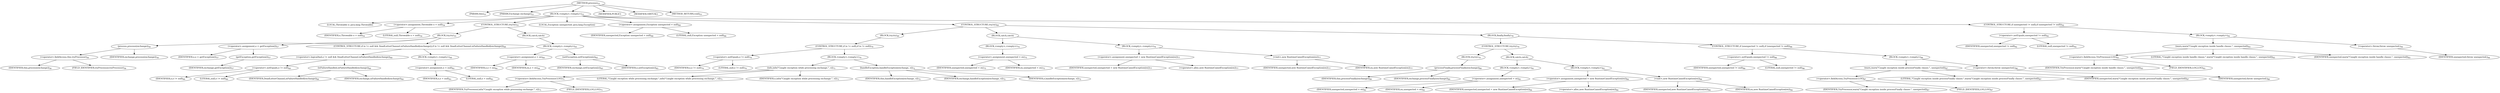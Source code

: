 digraph "process" {  
"87" [label = <(METHOD,process)<SUB>53</SUB>> ]
"8" [label = <(PARAM,this)<SUB>53</SUB>> ]
"88" [label = <(PARAM,Exchange exchange)<SUB>53</SUB>> ]
"89" [label = <(BLOCK,&lt;empty&gt;,&lt;empty&gt;)<SUB>53</SUB>> ]
"90" [label = <(LOCAL,Throwable e: java.lang.Throwable)> ]
"91" [label = <(&lt;operator&gt;.assignment,Throwable e = null)<SUB>54</SUB>> ]
"92" [label = <(IDENTIFIER,e,Throwable e = null)<SUB>54</SUB>> ]
"93" [label = <(LITERAL,null,Throwable e = null)<SUB>54</SUB>> ]
"94" [label = <(CONTROL_STRUCTURE,try,try)<SUB>55</SUB>> ]
"95" [label = <(BLOCK,try,try)<SUB>55</SUB>> ]
"96" [label = <(process,process(exchange))<SUB>56</SUB>> ]
"97" [label = <(&lt;operator&gt;.fieldAccess,this.tryProcessor)<SUB>56</SUB>> ]
"98" [label = <(IDENTIFIER,this,process(exchange))<SUB>56</SUB>> ]
"99" [label = <(FIELD_IDENTIFIER,tryProcessor,tryProcessor)<SUB>56</SUB>> ]
"100" [label = <(IDENTIFIER,exchange,process(exchange))<SUB>56</SUB>> ]
"101" [label = <(&lt;operator&gt;.assignment,e = getException())<SUB>57</SUB>> ]
"102" [label = <(IDENTIFIER,e,e = getException())<SUB>57</SUB>> ]
"103" [label = <(getException,getException())<SUB>57</SUB>> ]
"104" [label = <(IDENTIFIER,exchange,getException())<SUB>57</SUB>> ]
"105" [label = <(CONTROL_STRUCTURE,if (e != null &amp;&amp; DeadLetterChannel.isFailureHandled(exchange)),if (e != null &amp;&amp; DeadLetterChannel.isFailureHandled(exchange)))<SUB>60</SUB>> ]
"106" [label = <(&lt;operator&gt;.logicalAnd,e != null &amp;&amp; DeadLetterChannel.isFailureHandled(exchange))<SUB>60</SUB>> ]
"107" [label = <(&lt;operator&gt;.notEquals,e != null)<SUB>60</SUB>> ]
"108" [label = <(IDENTIFIER,e,e != null)<SUB>60</SUB>> ]
"109" [label = <(LITERAL,null,e != null)<SUB>60</SUB>> ]
"110" [label = <(isFailureHandled,isFailureHandled(exchange))<SUB>60</SUB>> ]
"111" [label = <(IDENTIFIER,DeadLetterChannel,isFailureHandled(exchange))<SUB>60</SUB>> ]
"112" [label = <(IDENTIFIER,exchange,isFailureHandled(exchange))<SUB>60</SUB>> ]
"113" [label = <(BLOCK,&lt;empty&gt;,&lt;empty&gt;)<SUB>60</SUB>> ]
"114" [label = <(&lt;operator&gt;.assignment,e = null)<SUB>61</SUB>> ]
"115" [label = <(IDENTIFIER,e,e = null)<SUB>61</SUB>> ]
"116" [label = <(LITERAL,null,e = null)<SUB>61</SUB>> ]
"117" [label = <(BLOCK,catch,catch)> ]
"118" [label = <(BLOCK,&lt;empty&gt;,&lt;empty&gt;)<SUB>63</SUB>> ]
"119" [label = <(&lt;operator&gt;.assignment,e = ex)<SUB>64</SUB>> ]
"120" [label = <(IDENTIFIER,e,e = ex)<SUB>64</SUB>> ]
"121" [label = <(IDENTIFIER,ex,e = ex)<SUB>64</SUB>> ]
"122" [label = <(setException,setException(e))<SUB>65</SUB>> ]
"123" [label = <(IDENTIFIER,exchange,setException(e))<SUB>65</SUB>> ]
"124" [label = <(IDENTIFIER,e,setException(e))<SUB>65</SUB>> ]
"10" [label = <(LOCAL,Exception unexpected: java.lang.Exception)> ]
"125" [label = <(&lt;operator&gt;.assignment,Exception unexpected = null)<SUB>68</SUB>> ]
"126" [label = <(IDENTIFIER,unexpected,Exception unexpected = null)<SUB>68</SUB>> ]
"127" [label = <(LITERAL,null,Exception unexpected = null)<SUB>68</SUB>> ]
"128" [label = <(CONTROL_STRUCTURE,try,try)<SUB>69</SUB>> ]
"129" [label = <(BLOCK,try,try)<SUB>69</SUB>> ]
"130" [label = <(CONTROL_STRUCTURE,if (e != null),if (e != null))<SUB>70</SUB>> ]
"131" [label = <(&lt;operator&gt;.notEquals,e != null)<SUB>70</SUB>> ]
"132" [label = <(IDENTIFIER,e,e != null)<SUB>70</SUB>> ]
"133" [label = <(LITERAL,null,e != null)<SUB>70</SUB>> ]
"134" [label = <(BLOCK,&lt;empty&gt;,&lt;empty&gt;)<SUB>70</SUB>> ]
"135" [label = <(info,info(&quot;Caught exception while processing exchange.&quot;, e))<SUB>71</SUB>> ]
"136" [label = <(&lt;operator&gt;.fieldAccess,TryProcessor.LOG)<SUB>71</SUB>> ]
"137" [label = <(IDENTIFIER,TryProcessor,info(&quot;Caught exception while processing exchange.&quot;, e))<SUB>71</SUB>> ]
"138" [label = <(FIELD_IDENTIFIER,LOG,LOG)<SUB>71</SUB>> ]
"139" [label = <(LITERAL,&quot;Caught exception while processing exchange.&quot;,info(&quot;Caught exception while processing exchange.&quot;, e))<SUB>71</SUB>> ]
"140" [label = <(IDENTIFIER,e,info(&quot;Caught exception while processing exchange.&quot;, e))<SUB>71</SUB>> ]
"141" [label = <(handleException,handleException(exchange, e))<SUB>72</SUB>> ]
"7" [label = <(IDENTIFIER,this,handleException(exchange, e))<SUB>72</SUB>> ]
"142" [label = <(IDENTIFIER,exchange,handleException(exchange, e))<SUB>72</SUB>> ]
"143" [label = <(IDENTIFIER,e,handleException(exchange, e))<SUB>72</SUB>> ]
"144" [label = <(BLOCK,catch,catch)> ]
"145" [label = <(BLOCK,&lt;empty&gt;,&lt;empty&gt;)<SUB>74</SUB>> ]
"146" [label = <(&lt;operator&gt;.assignment,unexpected = ex)<SUB>75</SUB>> ]
"147" [label = <(IDENTIFIER,unexpected,unexpected = ex)<SUB>75</SUB>> ]
"148" [label = <(IDENTIFIER,ex,unexpected = ex)<SUB>75</SUB>> ]
"149" [label = <(BLOCK,&lt;empty&gt;,&lt;empty&gt;)<SUB>76</SUB>> ]
"150" [label = <(&lt;operator&gt;.assignment,unexpected = new RuntimeCamelException(ex))<SUB>77</SUB>> ]
"151" [label = <(IDENTIFIER,unexpected,unexpected = new RuntimeCamelException(ex))<SUB>77</SUB>> ]
"152" [label = <(&lt;operator&gt;.alloc,new RuntimeCamelException(ex))<SUB>77</SUB>> ]
"153" [label = <(&lt;init&gt;,new RuntimeCamelException(ex))<SUB>77</SUB>> ]
"9" [label = <(IDENTIFIER,unexpected,new RuntimeCamelException(ex))<SUB>77</SUB>> ]
"154" [label = <(IDENTIFIER,ex,new RuntimeCamelException(ex))<SUB>77</SUB>> ]
"155" [label = <(BLOCK,finally,finally)<SUB>78</SUB>> ]
"156" [label = <(CONTROL_STRUCTURE,try,try)<SUB>79</SUB>> ]
"157" [label = <(BLOCK,try,try)<SUB>79</SUB>> ]
"158" [label = <(processFinally,processFinally(exchange))<SUB>80</SUB>> ]
"11" [label = <(IDENTIFIER,this,processFinally(exchange))<SUB>80</SUB>> ]
"159" [label = <(IDENTIFIER,exchange,processFinally(exchange))<SUB>80</SUB>> ]
"160" [label = <(BLOCK,catch,catch)> ]
"161" [label = <(BLOCK,&lt;empty&gt;,&lt;empty&gt;)<SUB>81</SUB>> ]
"162" [label = <(&lt;operator&gt;.assignment,unexpected = ex)<SUB>82</SUB>> ]
"163" [label = <(IDENTIFIER,unexpected,unexpected = ex)<SUB>82</SUB>> ]
"164" [label = <(IDENTIFIER,ex,unexpected = ex)<SUB>82</SUB>> ]
"165" [label = <(BLOCK,&lt;empty&gt;,&lt;empty&gt;)<SUB>83</SUB>> ]
"166" [label = <(&lt;operator&gt;.assignment,unexpected = new RuntimeCamelException(ex))<SUB>84</SUB>> ]
"167" [label = <(IDENTIFIER,unexpected,unexpected = new RuntimeCamelException(ex))<SUB>84</SUB>> ]
"168" [label = <(&lt;operator&gt;.alloc,new RuntimeCamelException(ex))<SUB>84</SUB>> ]
"169" [label = <(&lt;init&gt;,new RuntimeCamelException(ex))<SUB>84</SUB>> ]
"12" [label = <(IDENTIFIER,unexpected,new RuntimeCamelException(ex))<SUB>84</SUB>> ]
"170" [label = <(IDENTIFIER,ex,new RuntimeCamelException(ex))<SUB>84</SUB>> ]
"171" [label = <(CONTROL_STRUCTURE,if (unexpected != null),if (unexpected != null))<SUB>86</SUB>> ]
"172" [label = <(&lt;operator&gt;.notEquals,unexpected != null)<SUB>86</SUB>> ]
"173" [label = <(IDENTIFIER,unexpected,unexpected != null)<SUB>86</SUB>> ]
"174" [label = <(LITERAL,null,unexpected != null)<SUB>86</SUB>> ]
"175" [label = <(BLOCK,&lt;empty&gt;,&lt;empty&gt;)<SUB>86</SUB>> ]
"176" [label = <(warn,warn(&quot;Caught exception inside processFinally clause.&quot;, unexpected))<SUB>87</SUB>> ]
"177" [label = <(&lt;operator&gt;.fieldAccess,TryProcessor.LOG)<SUB>87</SUB>> ]
"178" [label = <(IDENTIFIER,TryProcessor,warn(&quot;Caught exception inside processFinally clause.&quot;, unexpected))<SUB>87</SUB>> ]
"179" [label = <(FIELD_IDENTIFIER,LOG,LOG)<SUB>87</SUB>> ]
"180" [label = <(LITERAL,&quot;Caught exception inside processFinally clause.&quot;,warn(&quot;Caught exception inside processFinally clause.&quot;, unexpected))<SUB>87</SUB>> ]
"181" [label = <(IDENTIFIER,unexpected,warn(&quot;Caught exception inside processFinally clause.&quot;, unexpected))<SUB>87</SUB>> ]
"182" [label = <(&lt;operator&gt;.throw,throw unexpected;)<SUB>88</SUB>> ]
"183" [label = <(IDENTIFIER,unexpected,throw unexpected;)<SUB>88</SUB>> ]
"184" [label = <(CONTROL_STRUCTURE,if (unexpected != null),if (unexpected != null))<SUB>92</SUB>> ]
"185" [label = <(&lt;operator&gt;.notEquals,unexpected != null)<SUB>92</SUB>> ]
"186" [label = <(IDENTIFIER,unexpected,unexpected != null)<SUB>92</SUB>> ]
"187" [label = <(LITERAL,null,unexpected != null)<SUB>92</SUB>> ]
"188" [label = <(BLOCK,&lt;empty&gt;,&lt;empty&gt;)<SUB>92</SUB>> ]
"189" [label = <(warn,warn(&quot;Caught exception inside handle clause.&quot;, unexpected))<SUB>93</SUB>> ]
"190" [label = <(&lt;operator&gt;.fieldAccess,TryProcessor.LOG)<SUB>93</SUB>> ]
"191" [label = <(IDENTIFIER,TryProcessor,warn(&quot;Caught exception inside handle clause.&quot;, unexpected))<SUB>93</SUB>> ]
"192" [label = <(FIELD_IDENTIFIER,LOG,LOG)<SUB>93</SUB>> ]
"193" [label = <(LITERAL,&quot;Caught exception inside handle clause.&quot;,warn(&quot;Caught exception inside handle clause.&quot;, unexpected))<SUB>93</SUB>> ]
"194" [label = <(IDENTIFIER,unexpected,warn(&quot;Caught exception inside handle clause.&quot;, unexpected))<SUB>93</SUB>> ]
"195" [label = <(&lt;operator&gt;.throw,throw unexpected;)<SUB>94</SUB>> ]
"196" [label = <(IDENTIFIER,unexpected,throw unexpected;)<SUB>94</SUB>> ]
"197" [label = <(MODIFIER,PUBLIC)> ]
"198" [label = <(MODIFIER,VIRTUAL)> ]
"199" [label = <(METHOD_RETURN,void)<SUB>53</SUB>> ]
  "87" -> "8" 
  "87" -> "88" 
  "87" -> "89" 
  "87" -> "197" 
  "87" -> "198" 
  "87" -> "199" 
  "89" -> "90" 
  "89" -> "91" 
  "89" -> "94" 
  "89" -> "10" 
  "89" -> "125" 
  "89" -> "128" 
  "89" -> "184" 
  "91" -> "92" 
  "91" -> "93" 
  "94" -> "95" 
  "94" -> "117" 
  "95" -> "96" 
  "95" -> "101" 
  "95" -> "105" 
  "96" -> "97" 
  "96" -> "100" 
  "97" -> "98" 
  "97" -> "99" 
  "101" -> "102" 
  "101" -> "103" 
  "103" -> "104" 
  "105" -> "106" 
  "105" -> "113" 
  "106" -> "107" 
  "106" -> "110" 
  "107" -> "108" 
  "107" -> "109" 
  "110" -> "111" 
  "110" -> "112" 
  "113" -> "114" 
  "114" -> "115" 
  "114" -> "116" 
  "117" -> "118" 
  "118" -> "119" 
  "118" -> "122" 
  "119" -> "120" 
  "119" -> "121" 
  "122" -> "123" 
  "122" -> "124" 
  "125" -> "126" 
  "125" -> "127" 
  "128" -> "129" 
  "128" -> "144" 
  "128" -> "155" 
  "129" -> "130" 
  "130" -> "131" 
  "130" -> "134" 
  "131" -> "132" 
  "131" -> "133" 
  "134" -> "135" 
  "134" -> "141" 
  "135" -> "136" 
  "135" -> "139" 
  "135" -> "140" 
  "136" -> "137" 
  "136" -> "138" 
  "141" -> "7" 
  "141" -> "142" 
  "141" -> "143" 
  "144" -> "145" 
  "144" -> "149" 
  "145" -> "146" 
  "146" -> "147" 
  "146" -> "148" 
  "149" -> "150" 
  "149" -> "153" 
  "150" -> "151" 
  "150" -> "152" 
  "153" -> "9" 
  "153" -> "154" 
  "155" -> "156" 
  "155" -> "171" 
  "156" -> "157" 
  "156" -> "160" 
  "157" -> "158" 
  "158" -> "11" 
  "158" -> "159" 
  "160" -> "161" 
  "160" -> "165" 
  "161" -> "162" 
  "162" -> "163" 
  "162" -> "164" 
  "165" -> "166" 
  "165" -> "169" 
  "166" -> "167" 
  "166" -> "168" 
  "169" -> "12" 
  "169" -> "170" 
  "171" -> "172" 
  "171" -> "175" 
  "172" -> "173" 
  "172" -> "174" 
  "175" -> "176" 
  "175" -> "182" 
  "176" -> "177" 
  "176" -> "180" 
  "176" -> "181" 
  "177" -> "178" 
  "177" -> "179" 
  "182" -> "183" 
  "184" -> "185" 
  "184" -> "188" 
  "185" -> "186" 
  "185" -> "187" 
  "188" -> "189" 
  "188" -> "195" 
  "189" -> "190" 
  "189" -> "193" 
  "189" -> "194" 
  "190" -> "191" 
  "190" -> "192" 
  "195" -> "196" 
}
